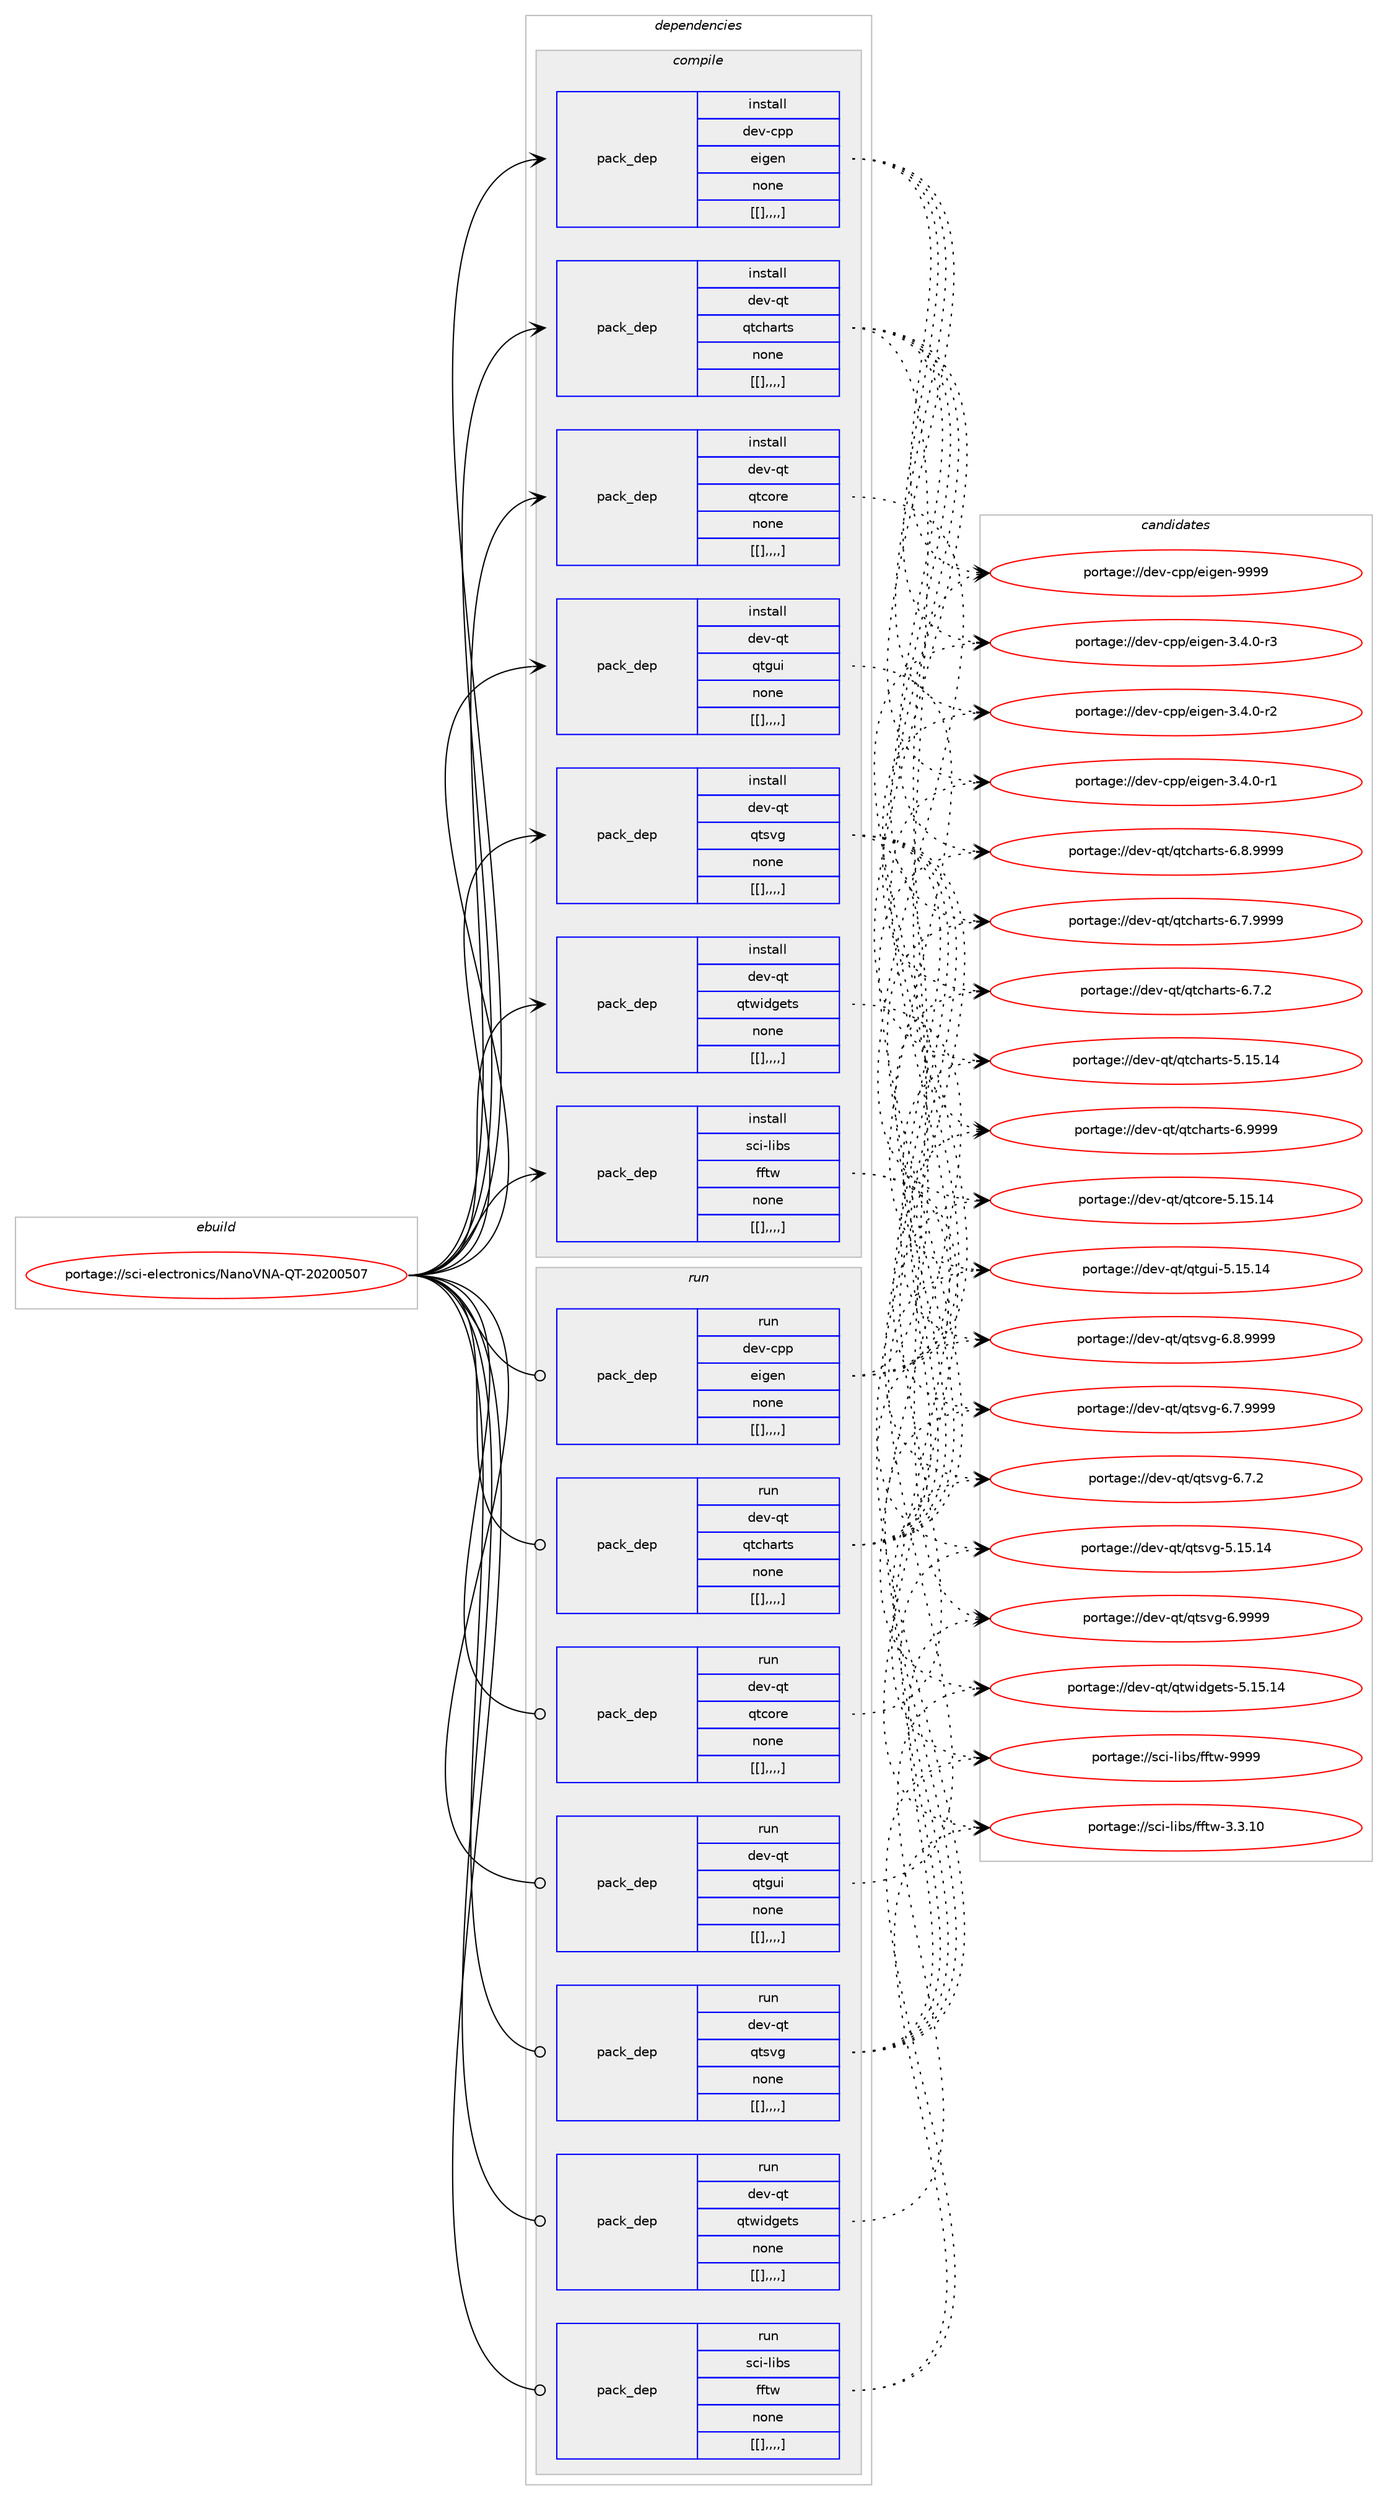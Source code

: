 digraph prolog {

# *************
# Graph options
# *************

newrank=true;
concentrate=true;
compound=true;
graph [rankdir=LR,fontname=Helvetica,fontsize=10,ranksep=1.5];#, ranksep=2.5, nodesep=0.2];
edge  [arrowhead=vee];
node  [fontname=Helvetica,fontsize=10];

# **********
# The ebuild
# **********

subgraph cluster_leftcol {
color=gray;
label=<<i>ebuild</i>>;
id [label="portage://sci-electronics/NanoVNA-QT-20200507", color=red, width=4, href="../sci-electronics/NanoVNA-QT-20200507.svg"];
}

# ****************
# The dependencies
# ****************

subgraph cluster_midcol {
color=gray;
label=<<i>dependencies</i>>;
subgraph cluster_compile {
fillcolor="#eeeeee";
style=filled;
label=<<i>compile</i>>;
subgraph pack293345 {
dependency404158 [label=<<TABLE BORDER="0" CELLBORDER="1" CELLSPACING="0" CELLPADDING="4" WIDTH="220"><TR><TD ROWSPAN="6" CELLPADDING="30">pack_dep</TD></TR><TR><TD WIDTH="110">install</TD></TR><TR><TD>dev-cpp</TD></TR><TR><TD>eigen</TD></TR><TR><TD>none</TD></TR><TR><TD>[[],,,,]</TD></TR></TABLE>>, shape=none, color=blue];
}
id:e -> dependency404158:w [weight=20,style="solid",arrowhead="vee"];
subgraph pack293346 {
dependency404159 [label=<<TABLE BORDER="0" CELLBORDER="1" CELLSPACING="0" CELLPADDING="4" WIDTH="220"><TR><TD ROWSPAN="6" CELLPADDING="30">pack_dep</TD></TR><TR><TD WIDTH="110">install</TD></TR><TR><TD>dev-qt</TD></TR><TR><TD>qtcharts</TD></TR><TR><TD>none</TD></TR><TR><TD>[[],,,,]</TD></TR></TABLE>>, shape=none, color=blue];
}
id:e -> dependency404159:w [weight=20,style="solid",arrowhead="vee"];
subgraph pack293347 {
dependency404160 [label=<<TABLE BORDER="0" CELLBORDER="1" CELLSPACING="0" CELLPADDING="4" WIDTH="220"><TR><TD ROWSPAN="6" CELLPADDING="30">pack_dep</TD></TR><TR><TD WIDTH="110">install</TD></TR><TR><TD>dev-qt</TD></TR><TR><TD>qtcore</TD></TR><TR><TD>none</TD></TR><TR><TD>[[],,,,]</TD></TR></TABLE>>, shape=none, color=blue];
}
id:e -> dependency404160:w [weight=20,style="solid",arrowhead="vee"];
subgraph pack293348 {
dependency404161 [label=<<TABLE BORDER="0" CELLBORDER="1" CELLSPACING="0" CELLPADDING="4" WIDTH="220"><TR><TD ROWSPAN="6" CELLPADDING="30">pack_dep</TD></TR><TR><TD WIDTH="110">install</TD></TR><TR><TD>dev-qt</TD></TR><TR><TD>qtgui</TD></TR><TR><TD>none</TD></TR><TR><TD>[[],,,,]</TD></TR></TABLE>>, shape=none, color=blue];
}
id:e -> dependency404161:w [weight=20,style="solid",arrowhead="vee"];
subgraph pack293349 {
dependency404162 [label=<<TABLE BORDER="0" CELLBORDER="1" CELLSPACING="0" CELLPADDING="4" WIDTH="220"><TR><TD ROWSPAN="6" CELLPADDING="30">pack_dep</TD></TR><TR><TD WIDTH="110">install</TD></TR><TR><TD>dev-qt</TD></TR><TR><TD>qtsvg</TD></TR><TR><TD>none</TD></TR><TR><TD>[[],,,,]</TD></TR></TABLE>>, shape=none, color=blue];
}
id:e -> dependency404162:w [weight=20,style="solid",arrowhead="vee"];
subgraph pack293350 {
dependency404163 [label=<<TABLE BORDER="0" CELLBORDER="1" CELLSPACING="0" CELLPADDING="4" WIDTH="220"><TR><TD ROWSPAN="6" CELLPADDING="30">pack_dep</TD></TR><TR><TD WIDTH="110">install</TD></TR><TR><TD>dev-qt</TD></TR><TR><TD>qtwidgets</TD></TR><TR><TD>none</TD></TR><TR><TD>[[],,,,]</TD></TR></TABLE>>, shape=none, color=blue];
}
id:e -> dependency404163:w [weight=20,style="solid",arrowhead="vee"];
subgraph pack293351 {
dependency404164 [label=<<TABLE BORDER="0" CELLBORDER="1" CELLSPACING="0" CELLPADDING="4" WIDTH="220"><TR><TD ROWSPAN="6" CELLPADDING="30">pack_dep</TD></TR><TR><TD WIDTH="110">install</TD></TR><TR><TD>sci-libs</TD></TR><TR><TD>fftw</TD></TR><TR><TD>none</TD></TR><TR><TD>[[],,,,]</TD></TR></TABLE>>, shape=none, color=blue];
}
id:e -> dependency404164:w [weight=20,style="solid",arrowhead="vee"];
}
subgraph cluster_compileandrun {
fillcolor="#eeeeee";
style=filled;
label=<<i>compile and run</i>>;
}
subgraph cluster_run {
fillcolor="#eeeeee";
style=filled;
label=<<i>run</i>>;
subgraph pack293352 {
dependency404165 [label=<<TABLE BORDER="0" CELLBORDER="1" CELLSPACING="0" CELLPADDING="4" WIDTH="220"><TR><TD ROWSPAN="6" CELLPADDING="30">pack_dep</TD></TR><TR><TD WIDTH="110">run</TD></TR><TR><TD>dev-cpp</TD></TR><TR><TD>eigen</TD></TR><TR><TD>none</TD></TR><TR><TD>[[],,,,]</TD></TR></TABLE>>, shape=none, color=blue];
}
id:e -> dependency404165:w [weight=20,style="solid",arrowhead="odot"];
subgraph pack293353 {
dependency404166 [label=<<TABLE BORDER="0" CELLBORDER="1" CELLSPACING="0" CELLPADDING="4" WIDTH="220"><TR><TD ROWSPAN="6" CELLPADDING="30">pack_dep</TD></TR><TR><TD WIDTH="110">run</TD></TR><TR><TD>dev-qt</TD></TR><TR><TD>qtcharts</TD></TR><TR><TD>none</TD></TR><TR><TD>[[],,,,]</TD></TR></TABLE>>, shape=none, color=blue];
}
id:e -> dependency404166:w [weight=20,style="solid",arrowhead="odot"];
subgraph pack293354 {
dependency404167 [label=<<TABLE BORDER="0" CELLBORDER="1" CELLSPACING="0" CELLPADDING="4" WIDTH="220"><TR><TD ROWSPAN="6" CELLPADDING="30">pack_dep</TD></TR><TR><TD WIDTH="110">run</TD></TR><TR><TD>dev-qt</TD></TR><TR><TD>qtcore</TD></TR><TR><TD>none</TD></TR><TR><TD>[[],,,,]</TD></TR></TABLE>>, shape=none, color=blue];
}
id:e -> dependency404167:w [weight=20,style="solid",arrowhead="odot"];
subgraph pack293355 {
dependency404168 [label=<<TABLE BORDER="0" CELLBORDER="1" CELLSPACING="0" CELLPADDING="4" WIDTH="220"><TR><TD ROWSPAN="6" CELLPADDING="30">pack_dep</TD></TR><TR><TD WIDTH="110">run</TD></TR><TR><TD>dev-qt</TD></TR><TR><TD>qtgui</TD></TR><TR><TD>none</TD></TR><TR><TD>[[],,,,]</TD></TR></TABLE>>, shape=none, color=blue];
}
id:e -> dependency404168:w [weight=20,style="solid",arrowhead="odot"];
subgraph pack293356 {
dependency404169 [label=<<TABLE BORDER="0" CELLBORDER="1" CELLSPACING="0" CELLPADDING="4" WIDTH="220"><TR><TD ROWSPAN="6" CELLPADDING="30">pack_dep</TD></TR><TR><TD WIDTH="110">run</TD></TR><TR><TD>dev-qt</TD></TR><TR><TD>qtsvg</TD></TR><TR><TD>none</TD></TR><TR><TD>[[],,,,]</TD></TR></TABLE>>, shape=none, color=blue];
}
id:e -> dependency404169:w [weight=20,style="solid",arrowhead="odot"];
subgraph pack293357 {
dependency404170 [label=<<TABLE BORDER="0" CELLBORDER="1" CELLSPACING="0" CELLPADDING="4" WIDTH="220"><TR><TD ROWSPAN="6" CELLPADDING="30">pack_dep</TD></TR><TR><TD WIDTH="110">run</TD></TR><TR><TD>dev-qt</TD></TR><TR><TD>qtwidgets</TD></TR><TR><TD>none</TD></TR><TR><TD>[[],,,,]</TD></TR></TABLE>>, shape=none, color=blue];
}
id:e -> dependency404170:w [weight=20,style="solid",arrowhead="odot"];
subgraph pack293358 {
dependency404171 [label=<<TABLE BORDER="0" CELLBORDER="1" CELLSPACING="0" CELLPADDING="4" WIDTH="220"><TR><TD ROWSPAN="6" CELLPADDING="30">pack_dep</TD></TR><TR><TD WIDTH="110">run</TD></TR><TR><TD>sci-libs</TD></TR><TR><TD>fftw</TD></TR><TR><TD>none</TD></TR><TR><TD>[[],,,,]</TD></TR></TABLE>>, shape=none, color=blue];
}
id:e -> dependency404171:w [weight=20,style="solid",arrowhead="odot"];
}
}

# **************
# The candidates
# **************

subgraph cluster_choices {
rank=same;
color=gray;
label=<<i>candidates</i>>;

subgraph choice293345 {
color=black;
nodesep=1;
choice1001011184599112112471011051031011104557575757 [label="portage://dev-cpp/eigen-9999", color=red, width=4,href="../dev-cpp/eigen-9999.svg"];
choice1001011184599112112471011051031011104551465246484511451 [label="portage://dev-cpp/eigen-3.4.0-r3", color=red, width=4,href="../dev-cpp/eigen-3.4.0-r3.svg"];
choice1001011184599112112471011051031011104551465246484511450 [label="portage://dev-cpp/eigen-3.4.0-r2", color=red, width=4,href="../dev-cpp/eigen-3.4.0-r2.svg"];
choice1001011184599112112471011051031011104551465246484511449 [label="portage://dev-cpp/eigen-3.4.0-r1", color=red, width=4,href="../dev-cpp/eigen-3.4.0-r1.svg"];
dependency404158:e -> choice1001011184599112112471011051031011104557575757:w [style=dotted,weight="100"];
dependency404158:e -> choice1001011184599112112471011051031011104551465246484511451:w [style=dotted,weight="100"];
dependency404158:e -> choice1001011184599112112471011051031011104551465246484511450:w [style=dotted,weight="100"];
dependency404158:e -> choice1001011184599112112471011051031011104551465246484511449:w [style=dotted,weight="100"];
}
subgraph choice293346 {
color=black;
nodesep=1;
choice1001011184511311647113116991049711411611545544657575757 [label="portage://dev-qt/qtcharts-6.9999", color=red, width=4,href="../dev-qt/qtcharts-6.9999.svg"];
choice10010111845113116471131169910497114116115455446564657575757 [label="portage://dev-qt/qtcharts-6.8.9999", color=red, width=4,href="../dev-qt/qtcharts-6.8.9999.svg"];
choice10010111845113116471131169910497114116115455446554657575757 [label="portage://dev-qt/qtcharts-6.7.9999", color=red, width=4,href="../dev-qt/qtcharts-6.7.9999.svg"];
choice10010111845113116471131169910497114116115455446554650 [label="portage://dev-qt/qtcharts-6.7.2", color=red, width=4,href="../dev-qt/qtcharts-6.7.2.svg"];
choice100101118451131164711311699104971141161154553464953464952 [label="portage://dev-qt/qtcharts-5.15.14", color=red, width=4,href="../dev-qt/qtcharts-5.15.14.svg"];
dependency404159:e -> choice1001011184511311647113116991049711411611545544657575757:w [style=dotted,weight="100"];
dependency404159:e -> choice10010111845113116471131169910497114116115455446564657575757:w [style=dotted,weight="100"];
dependency404159:e -> choice10010111845113116471131169910497114116115455446554657575757:w [style=dotted,weight="100"];
dependency404159:e -> choice10010111845113116471131169910497114116115455446554650:w [style=dotted,weight="100"];
dependency404159:e -> choice100101118451131164711311699104971141161154553464953464952:w [style=dotted,weight="100"];
}
subgraph choice293347 {
color=black;
nodesep=1;
choice1001011184511311647113116991111141014553464953464952 [label="portage://dev-qt/qtcore-5.15.14", color=red, width=4,href="../dev-qt/qtcore-5.15.14.svg"];
dependency404160:e -> choice1001011184511311647113116991111141014553464953464952:w [style=dotted,weight="100"];
}
subgraph choice293348 {
color=black;
nodesep=1;
choice10010111845113116471131161031171054553464953464952 [label="portage://dev-qt/qtgui-5.15.14", color=red, width=4,href="../dev-qt/qtgui-5.15.14.svg"];
dependency404161:e -> choice10010111845113116471131161031171054553464953464952:w [style=dotted,weight="100"];
}
subgraph choice293349 {
color=black;
nodesep=1;
choice100101118451131164711311611511810345544657575757 [label="portage://dev-qt/qtsvg-6.9999", color=red, width=4,href="../dev-qt/qtsvg-6.9999.svg"];
choice1001011184511311647113116115118103455446564657575757 [label="portage://dev-qt/qtsvg-6.8.9999", color=red, width=4,href="../dev-qt/qtsvg-6.8.9999.svg"];
choice1001011184511311647113116115118103455446554657575757 [label="portage://dev-qt/qtsvg-6.7.9999", color=red, width=4,href="../dev-qt/qtsvg-6.7.9999.svg"];
choice1001011184511311647113116115118103455446554650 [label="portage://dev-qt/qtsvg-6.7.2", color=red, width=4,href="../dev-qt/qtsvg-6.7.2.svg"];
choice10010111845113116471131161151181034553464953464952 [label="portage://dev-qt/qtsvg-5.15.14", color=red, width=4,href="../dev-qt/qtsvg-5.15.14.svg"];
dependency404162:e -> choice100101118451131164711311611511810345544657575757:w [style=dotted,weight="100"];
dependency404162:e -> choice1001011184511311647113116115118103455446564657575757:w [style=dotted,weight="100"];
dependency404162:e -> choice1001011184511311647113116115118103455446554657575757:w [style=dotted,weight="100"];
dependency404162:e -> choice1001011184511311647113116115118103455446554650:w [style=dotted,weight="100"];
dependency404162:e -> choice10010111845113116471131161151181034553464953464952:w [style=dotted,weight="100"];
}
subgraph choice293350 {
color=black;
nodesep=1;
choice10010111845113116471131161191051001031011161154553464953464952 [label="portage://dev-qt/qtwidgets-5.15.14", color=red, width=4,href="../dev-qt/qtwidgets-5.15.14.svg"];
dependency404163:e -> choice10010111845113116471131161191051001031011161154553464953464952:w [style=dotted,weight="100"];
}
subgraph choice293351 {
color=black;
nodesep=1;
choice115991054510810598115471021021161194557575757 [label="portage://sci-libs/fftw-9999", color=red, width=4,href="../sci-libs/fftw-9999.svg"];
choice1159910545108105981154710210211611945514651464948 [label="portage://sci-libs/fftw-3.3.10", color=red, width=4,href="../sci-libs/fftw-3.3.10.svg"];
dependency404164:e -> choice115991054510810598115471021021161194557575757:w [style=dotted,weight="100"];
dependency404164:e -> choice1159910545108105981154710210211611945514651464948:w [style=dotted,weight="100"];
}
subgraph choice293352 {
color=black;
nodesep=1;
choice1001011184599112112471011051031011104557575757 [label="portage://dev-cpp/eigen-9999", color=red, width=4,href="../dev-cpp/eigen-9999.svg"];
choice1001011184599112112471011051031011104551465246484511451 [label="portage://dev-cpp/eigen-3.4.0-r3", color=red, width=4,href="../dev-cpp/eigen-3.4.0-r3.svg"];
choice1001011184599112112471011051031011104551465246484511450 [label="portage://dev-cpp/eigen-3.4.0-r2", color=red, width=4,href="../dev-cpp/eigen-3.4.0-r2.svg"];
choice1001011184599112112471011051031011104551465246484511449 [label="portage://dev-cpp/eigen-3.4.0-r1", color=red, width=4,href="../dev-cpp/eigen-3.4.0-r1.svg"];
dependency404165:e -> choice1001011184599112112471011051031011104557575757:w [style=dotted,weight="100"];
dependency404165:e -> choice1001011184599112112471011051031011104551465246484511451:w [style=dotted,weight="100"];
dependency404165:e -> choice1001011184599112112471011051031011104551465246484511450:w [style=dotted,weight="100"];
dependency404165:e -> choice1001011184599112112471011051031011104551465246484511449:w [style=dotted,weight="100"];
}
subgraph choice293353 {
color=black;
nodesep=1;
choice1001011184511311647113116991049711411611545544657575757 [label="portage://dev-qt/qtcharts-6.9999", color=red, width=4,href="../dev-qt/qtcharts-6.9999.svg"];
choice10010111845113116471131169910497114116115455446564657575757 [label="portage://dev-qt/qtcharts-6.8.9999", color=red, width=4,href="../dev-qt/qtcharts-6.8.9999.svg"];
choice10010111845113116471131169910497114116115455446554657575757 [label="portage://dev-qt/qtcharts-6.7.9999", color=red, width=4,href="../dev-qt/qtcharts-6.7.9999.svg"];
choice10010111845113116471131169910497114116115455446554650 [label="portage://dev-qt/qtcharts-6.7.2", color=red, width=4,href="../dev-qt/qtcharts-6.7.2.svg"];
choice100101118451131164711311699104971141161154553464953464952 [label="portage://dev-qt/qtcharts-5.15.14", color=red, width=4,href="../dev-qt/qtcharts-5.15.14.svg"];
dependency404166:e -> choice1001011184511311647113116991049711411611545544657575757:w [style=dotted,weight="100"];
dependency404166:e -> choice10010111845113116471131169910497114116115455446564657575757:w [style=dotted,weight="100"];
dependency404166:e -> choice10010111845113116471131169910497114116115455446554657575757:w [style=dotted,weight="100"];
dependency404166:e -> choice10010111845113116471131169910497114116115455446554650:w [style=dotted,weight="100"];
dependency404166:e -> choice100101118451131164711311699104971141161154553464953464952:w [style=dotted,weight="100"];
}
subgraph choice293354 {
color=black;
nodesep=1;
choice1001011184511311647113116991111141014553464953464952 [label="portage://dev-qt/qtcore-5.15.14", color=red, width=4,href="../dev-qt/qtcore-5.15.14.svg"];
dependency404167:e -> choice1001011184511311647113116991111141014553464953464952:w [style=dotted,weight="100"];
}
subgraph choice293355 {
color=black;
nodesep=1;
choice10010111845113116471131161031171054553464953464952 [label="portage://dev-qt/qtgui-5.15.14", color=red, width=4,href="../dev-qt/qtgui-5.15.14.svg"];
dependency404168:e -> choice10010111845113116471131161031171054553464953464952:w [style=dotted,weight="100"];
}
subgraph choice293356 {
color=black;
nodesep=1;
choice100101118451131164711311611511810345544657575757 [label="portage://dev-qt/qtsvg-6.9999", color=red, width=4,href="../dev-qt/qtsvg-6.9999.svg"];
choice1001011184511311647113116115118103455446564657575757 [label="portage://dev-qt/qtsvg-6.8.9999", color=red, width=4,href="../dev-qt/qtsvg-6.8.9999.svg"];
choice1001011184511311647113116115118103455446554657575757 [label="portage://dev-qt/qtsvg-6.7.9999", color=red, width=4,href="../dev-qt/qtsvg-6.7.9999.svg"];
choice1001011184511311647113116115118103455446554650 [label="portage://dev-qt/qtsvg-6.7.2", color=red, width=4,href="../dev-qt/qtsvg-6.7.2.svg"];
choice10010111845113116471131161151181034553464953464952 [label="portage://dev-qt/qtsvg-5.15.14", color=red, width=4,href="../dev-qt/qtsvg-5.15.14.svg"];
dependency404169:e -> choice100101118451131164711311611511810345544657575757:w [style=dotted,weight="100"];
dependency404169:e -> choice1001011184511311647113116115118103455446564657575757:w [style=dotted,weight="100"];
dependency404169:e -> choice1001011184511311647113116115118103455446554657575757:w [style=dotted,weight="100"];
dependency404169:e -> choice1001011184511311647113116115118103455446554650:w [style=dotted,weight="100"];
dependency404169:e -> choice10010111845113116471131161151181034553464953464952:w [style=dotted,weight="100"];
}
subgraph choice293357 {
color=black;
nodesep=1;
choice10010111845113116471131161191051001031011161154553464953464952 [label="portage://dev-qt/qtwidgets-5.15.14", color=red, width=4,href="../dev-qt/qtwidgets-5.15.14.svg"];
dependency404170:e -> choice10010111845113116471131161191051001031011161154553464953464952:w [style=dotted,weight="100"];
}
subgraph choice293358 {
color=black;
nodesep=1;
choice115991054510810598115471021021161194557575757 [label="portage://sci-libs/fftw-9999", color=red, width=4,href="../sci-libs/fftw-9999.svg"];
choice1159910545108105981154710210211611945514651464948 [label="portage://sci-libs/fftw-3.3.10", color=red, width=4,href="../sci-libs/fftw-3.3.10.svg"];
dependency404171:e -> choice115991054510810598115471021021161194557575757:w [style=dotted,weight="100"];
dependency404171:e -> choice1159910545108105981154710210211611945514651464948:w [style=dotted,weight="100"];
}
}

}

